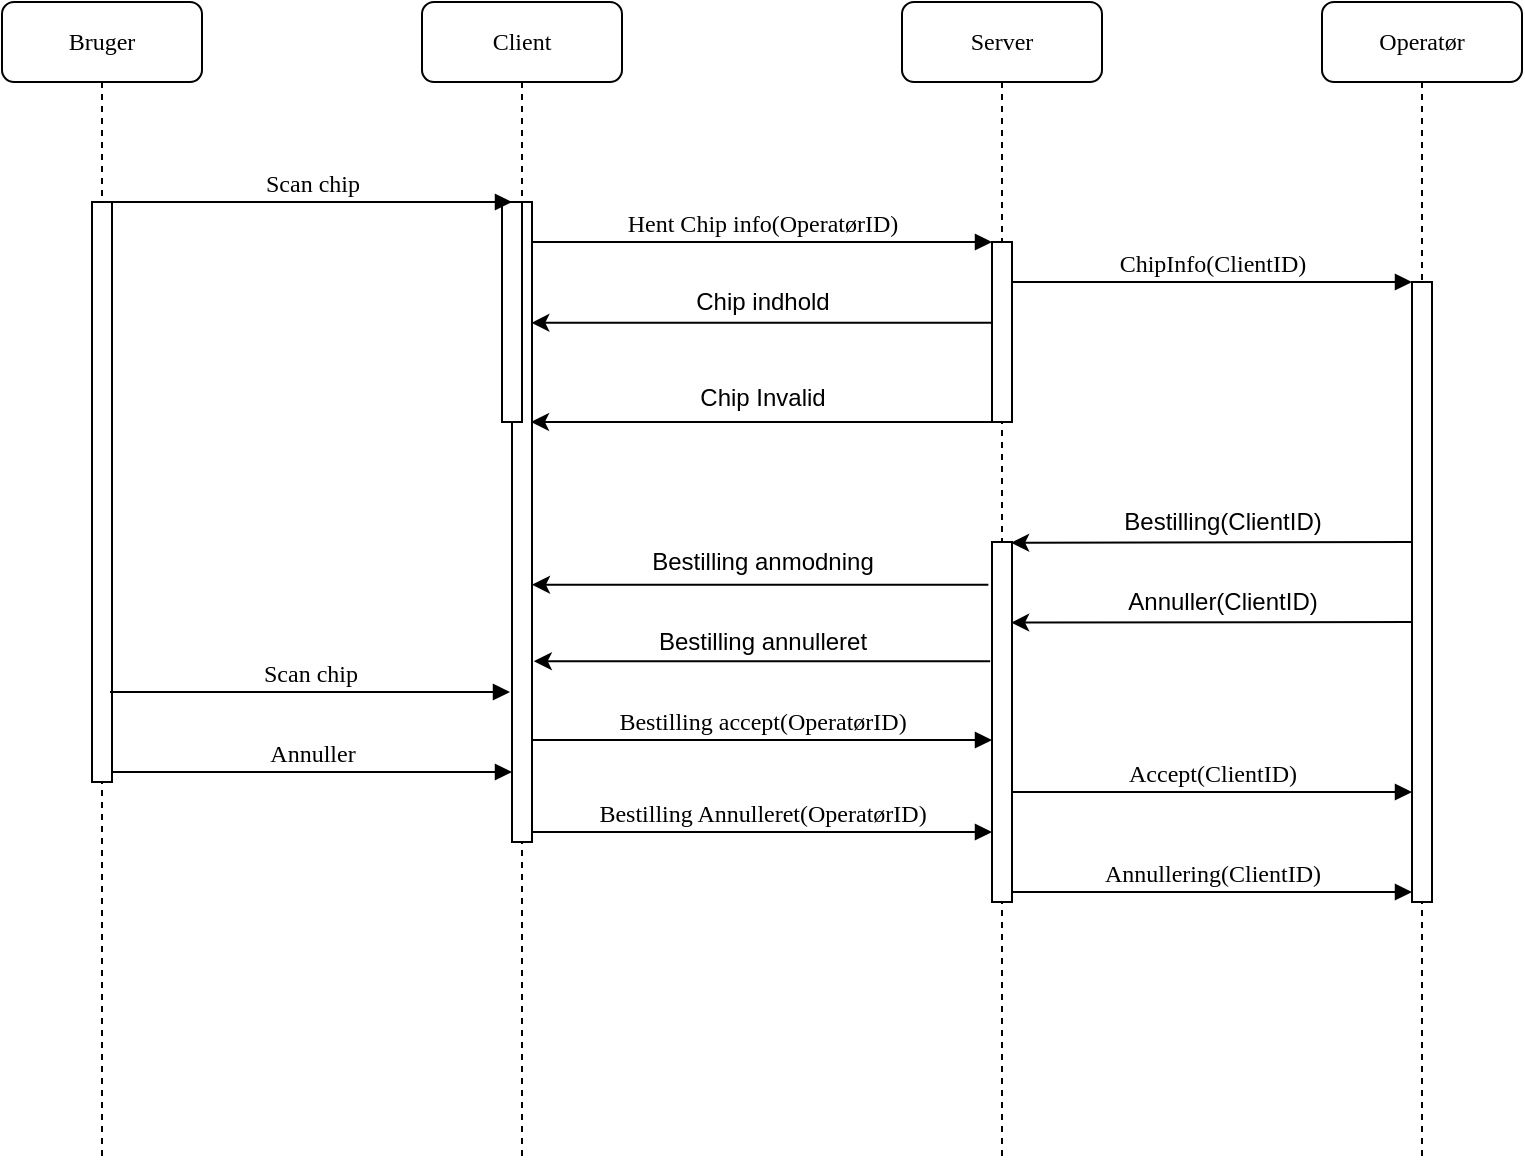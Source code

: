 <mxfile version="15.5.9" type="github">
  <diagram name="Page-1" id="13e1069c-82ec-6db2-03f1-153e76fe0fe0">
    <mxGraphModel dx="1422" dy="762" grid="1" gridSize="10" guides="1" tooltips="1" connect="1" arrows="1" fold="1" page="1" pageScale="1" pageWidth="1100" pageHeight="850" background="none" math="0" shadow="0">
      <root>
        <mxCell id="0" />
        <mxCell id="1" parent="0" />
        <mxCell id="7baba1c4bc27f4b0-2" value="Client" style="shape=umlLifeline;perimeter=lifelinePerimeter;whiteSpace=wrap;html=1;container=1;collapsible=0;recursiveResize=0;outlineConnect=0;rounded=1;shadow=0;comic=0;labelBackgroundColor=none;strokeWidth=1;fontFamily=Verdana;fontSize=12;align=center;" parent="1" vertex="1">
          <mxGeometry x="310" y="80" width="100" height="580" as="geometry" />
        </mxCell>
        <mxCell id="7baba1c4bc27f4b0-10" value="" style="html=1;points=[];perimeter=orthogonalPerimeter;rounded=0;shadow=0;comic=0;labelBackgroundColor=none;strokeWidth=1;fontFamily=Verdana;fontSize=12;align=center;" parent="7baba1c4bc27f4b0-2" vertex="1">
          <mxGeometry x="45" y="100" width="10" height="320" as="geometry" />
        </mxCell>
        <mxCell id="Jvo0MO1hLO-w6ds4bpoB-18" value="" style="html=1;points=[];perimeter=orthogonalPerimeter;rounded=0;shadow=0;comic=0;labelBackgroundColor=none;strokeWidth=1;fontFamily=Verdana;fontSize=12;align=center;" vertex="1" parent="7baba1c4bc27f4b0-2">
          <mxGeometry x="40" y="100" width="10" height="110" as="geometry" />
        </mxCell>
        <mxCell id="7baba1c4bc27f4b0-3" value="Server" style="shape=umlLifeline;perimeter=lifelinePerimeter;whiteSpace=wrap;html=1;container=1;collapsible=0;recursiveResize=0;outlineConnect=0;rounded=1;shadow=0;comic=0;labelBackgroundColor=none;strokeWidth=1;fontFamily=Verdana;fontSize=12;align=center;" parent="1" vertex="1">
          <mxGeometry x="550" y="80" width="100" height="580" as="geometry" />
        </mxCell>
        <mxCell id="7baba1c4bc27f4b0-13" value="" style="html=1;points=[];perimeter=orthogonalPerimeter;rounded=0;shadow=0;comic=0;labelBackgroundColor=none;strokeWidth=1;fontFamily=Verdana;fontSize=12;align=center;" parent="7baba1c4bc27f4b0-3" vertex="1">
          <mxGeometry x="45" y="120" width="10" height="90" as="geometry" />
        </mxCell>
        <mxCell id="Jvo0MO1hLO-w6ds4bpoB-6" value="" style="html=1;points=[];perimeter=orthogonalPerimeter;rounded=0;shadow=0;comic=0;labelBackgroundColor=none;strokeWidth=1;fontFamily=Verdana;fontSize=12;align=center;" vertex="1" parent="7baba1c4bc27f4b0-3">
          <mxGeometry x="45" y="270" width="10" height="180" as="geometry" />
        </mxCell>
        <mxCell id="7baba1c4bc27f4b0-4" value="Operatør" style="shape=umlLifeline;perimeter=lifelinePerimeter;whiteSpace=wrap;html=1;container=1;collapsible=0;recursiveResize=0;outlineConnect=0;rounded=1;shadow=0;comic=0;labelBackgroundColor=none;strokeWidth=1;fontFamily=Verdana;fontSize=12;align=center;" parent="1" vertex="1">
          <mxGeometry x="760" y="80" width="100" height="580" as="geometry" />
        </mxCell>
        <mxCell id="7baba1c4bc27f4b0-8" value="Bruger" style="shape=umlLifeline;perimeter=lifelinePerimeter;whiteSpace=wrap;html=1;container=1;collapsible=0;recursiveResize=0;outlineConnect=0;rounded=1;shadow=0;comic=0;labelBackgroundColor=none;strokeWidth=1;fontFamily=Verdana;fontSize=12;align=center;" parent="1" vertex="1">
          <mxGeometry x="100" y="80" width="100" height="580" as="geometry" />
        </mxCell>
        <mxCell id="7baba1c4bc27f4b0-9" value="" style="html=1;points=[];perimeter=orthogonalPerimeter;rounded=0;shadow=0;comic=0;labelBackgroundColor=none;strokeWidth=1;fontFamily=Verdana;fontSize=12;align=center;" parent="7baba1c4bc27f4b0-8" vertex="1">
          <mxGeometry x="45" y="100" width="10" height="290" as="geometry" />
        </mxCell>
        <mxCell id="7baba1c4bc27f4b0-16" value="" style="html=1;points=[];perimeter=orthogonalPerimeter;rounded=0;shadow=0;comic=0;labelBackgroundColor=none;strokeWidth=1;fontFamily=Verdana;fontSize=12;align=center;" parent="1" vertex="1">
          <mxGeometry x="805" y="220" width="10" height="310" as="geometry" />
        </mxCell>
        <mxCell id="7baba1c4bc27f4b0-17" value="ChipInfo(ClientID)" style="html=1;verticalAlign=bottom;endArrow=block;labelBackgroundColor=none;fontFamily=Verdana;fontSize=12;edgeStyle=elbowEdgeStyle;elbow=vertical;" parent="1" source="7baba1c4bc27f4b0-13" target="7baba1c4bc27f4b0-16" edge="1">
          <mxGeometry relative="1" as="geometry">
            <mxPoint x="660" y="220" as="sourcePoint" />
            <Array as="points">
              <mxPoint x="610" y="220" />
            </Array>
          </mxGeometry>
        </mxCell>
        <mxCell id="7baba1c4bc27f4b0-11" value="Scan chip" style="html=1;verticalAlign=bottom;endArrow=block;entryX=0;entryY=0;labelBackgroundColor=none;fontFamily=Verdana;fontSize=12;edgeStyle=elbowEdgeStyle;elbow=vertical;" parent="1" source="7baba1c4bc27f4b0-9" target="7baba1c4bc27f4b0-10" edge="1">
          <mxGeometry relative="1" as="geometry">
            <mxPoint x="220" y="190" as="sourcePoint" />
          </mxGeometry>
        </mxCell>
        <mxCell id="7baba1c4bc27f4b0-14" value="Hent Chip info(OperatørID)" style="html=1;verticalAlign=bottom;endArrow=block;entryX=0;entryY=0;labelBackgroundColor=none;fontFamily=Verdana;fontSize=12;edgeStyle=elbowEdgeStyle;elbow=vertical;" parent="1" source="7baba1c4bc27f4b0-10" target="7baba1c4bc27f4b0-13" edge="1">
          <mxGeometry relative="1" as="geometry">
            <mxPoint x="440" y="200" as="sourcePoint" />
          </mxGeometry>
        </mxCell>
        <mxCell id="Jvo0MO1hLO-w6ds4bpoB-2" value="" style="endArrow=classic;html=1;rounded=0;entryX=0.967;entryY=0.14;entryDx=0;entryDy=0;entryPerimeter=0;" edge="1" parent="1">
          <mxGeometry width="50" height="50" relative="1" as="geometry">
            <mxPoint x="595" y="240.4" as="sourcePoint" />
            <mxPoint x="364.67" y="240.4" as="targetPoint" />
          </mxGeometry>
        </mxCell>
        <mxCell id="Jvo0MO1hLO-w6ds4bpoB-3" value="Chip indhold" style="text;html=1;align=center;verticalAlign=middle;resizable=0;points=[];autosize=1;strokeColor=none;fillColor=none;" vertex="1" parent="1">
          <mxGeometry x="440" y="220" width="80" height="20" as="geometry" />
        </mxCell>
        <mxCell id="Jvo0MO1hLO-w6ds4bpoB-4" value="" style="endArrow=classic;html=1;rounded=0;entryX=0.9;entryY=0.265;entryDx=0;entryDy=0;entryPerimeter=0;" edge="1" parent="1">
          <mxGeometry width="50" height="50" relative="1" as="geometry">
            <mxPoint x="595.5" y="290.0" as="sourcePoint" />
            <mxPoint x="364.5" y="290.0" as="targetPoint" />
          </mxGeometry>
        </mxCell>
        <mxCell id="Jvo0MO1hLO-w6ds4bpoB-5" value="Chip Invalid" style="text;html=1;align=center;verticalAlign=middle;resizable=0;points=[];autosize=1;strokeColor=none;fillColor=none;" vertex="1" parent="1">
          <mxGeometry x="440" y="268" width="80" height="20" as="geometry" />
        </mxCell>
        <mxCell id="Jvo0MO1hLO-w6ds4bpoB-7" value="" style="endArrow=classic;html=1;rounded=0;entryX=0.958;entryY=0.002;entryDx=0;entryDy=0;entryPerimeter=0;" edge="1" parent="1" target="Jvo0MO1hLO-w6ds4bpoB-6">
          <mxGeometry width="50" height="50" relative="1" as="geometry">
            <mxPoint x="805.0" y="350.0" as="sourcePoint" />
            <mxPoint x="610" y="350" as="targetPoint" />
          </mxGeometry>
        </mxCell>
        <mxCell id="Jvo0MO1hLO-w6ds4bpoB-9" value="Bestilling(ClientID)" style="text;html=1;align=center;verticalAlign=middle;resizable=0;points=[];autosize=1;strokeColor=none;fillColor=none;" vertex="1" parent="1">
          <mxGeometry x="655" y="330" width="110" height="20" as="geometry" />
        </mxCell>
        <mxCell id="Jvo0MO1hLO-w6ds4bpoB-10" value="" style="endArrow=classic;html=1;rounded=0;exitX=-0.181;exitY=0.163;exitDx=0;exitDy=0;exitPerimeter=0;" edge="1" parent="1">
          <mxGeometry width="50" height="50" relative="1" as="geometry">
            <mxPoint x="593.19" y="371.34" as="sourcePoint" />
            <mxPoint x="365" y="371.34" as="targetPoint" />
          </mxGeometry>
        </mxCell>
        <mxCell id="Jvo0MO1hLO-w6ds4bpoB-11" value="Bestilling anmodning" style="text;html=1;align=center;verticalAlign=middle;resizable=0;points=[];autosize=1;strokeColor=none;fillColor=none;" vertex="1" parent="1">
          <mxGeometry x="415" y="350" width="130" height="20" as="geometry" />
        </mxCell>
        <mxCell id="Jvo0MO1hLO-w6ds4bpoB-12" value="Scan chip" style="html=1;verticalAlign=bottom;endArrow=block;entryX=0;entryY=0;labelBackgroundColor=none;fontFamily=Verdana;fontSize=12;edgeStyle=elbowEdgeStyle;elbow=vertical;" edge="1" parent="1">
          <mxGeometry relative="1" as="geometry">
            <mxPoint x="154" y="425" as="sourcePoint" />
            <mxPoint x="354" y="425.0" as="targetPoint" />
          </mxGeometry>
        </mxCell>
        <mxCell id="Jvo0MO1hLO-w6ds4bpoB-13" value="Bestilling accept(OperatørID)" style="html=1;verticalAlign=bottom;endArrow=block;entryX=0;entryY=0;labelBackgroundColor=none;fontFamily=Verdana;fontSize=12;edgeStyle=elbowEdgeStyle;elbow=vertical;" edge="1" parent="1">
          <mxGeometry relative="1" as="geometry">
            <mxPoint x="365" y="449" as="sourcePoint" />
            <mxPoint x="595" y="449.0" as="targetPoint" />
          </mxGeometry>
        </mxCell>
        <mxCell id="Jvo0MO1hLO-w6ds4bpoB-14" value="Bestilling Annulleret(OperatørID)" style="html=1;verticalAlign=bottom;endArrow=block;entryX=0;entryY=0;labelBackgroundColor=none;fontFamily=Verdana;fontSize=12;edgeStyle=elbowEdgeStyle;elbow=vertical;" edge="1" parent="1">
          <mxGeometry relative="1" as="geometry">
            <mxPoint x="365" y="495" as="sourcePoint" />
            <mxPoint x="595" y="495" as="targetPoint" />
            <mxPoint as="offset" />
          </mxGeometry>
        </mxCell>
        <mxCell id="Jvo0MO1hLO-w6ds4bpoB-15" value="Annullering(ClientID)" style="html=1;verticalAlign=bottom;endArrow=block;labelBackgroundColor=none;fontFamily=Verdana;fontSize=12;edgeStyle=elbowEdgeStyle;elbow=vertical;" edge="1" parent="1">
          <mxGeometry relative="1" as="geometry">
            <mxPoint x="605" y="525" as="sourcePoint" />
            <Array as="points">
              <mxPoint x="610" y="525" />
            </Array>
            <mxPoint x="805" y="525" as="targetPoint" />
          </mxGeometry>
        </mxCell>
        <mxCell id="Jvo0MO1hLO-w6ds4bpoB-16" value="Accept(ClientID)" style="html=1;verticalAlign=bottom;endArrow=block;labelBackgroundColor=none;fontFamily=Verdana;fontSize=12;edgeStyle=elbowEdgeStyle;elbow=vertical;" edge="1" parent="1">
          <mxGeometry relative="1" as="geometry">
            <mxPoint x="605" y="475" as="sourcePoint" />
            <Array as="points">
              <mxPoint x="610" y="475" />
            </Array>
            <mxPoint x="805" y="475" as="targetPoint" />
          </mxGeometry>
        </mxCell>
        <mxCell id="Jvo0MO1hLO-w6ds4bpoB-17" value="Annuller" style="html=1;verticalAlign=bottom;endArrow=block;entryX=0;entryY=0;labelBackgroundColor=none;fontFamily=Verdana;fontSize=12;edgeStyle=elbowEdgeStyle;elbow=vertical;" edge="1" parent="1">
          <mxGeometry relative="1" as="geometry">
            <mxPoint x="155" y="465" as="sourcePoint" />
            <mxPoint x="355" y="465.0" as="targetPoint" />
          </mxGeometry>
        </mxCell>
        <mxCell id="Jvo0MO1hLO-w6ds4bpoB-19" value="" style="endArrow=classic;html=1;rounded=0;entryX=0.958;entryY=0.002;entryDx=0;entryDy=0;entryPerimeter=0;" edge="1" parent="1">
          <mxGeometry width="50" height="50" relative="1" as="geometry">
            <mxPoint x="805.0" y="390.0" as="sourcePoint" />
            <mxPoint x="604.58" y="390.3" as="targetPoint" />
          </mxGeometry>
        </mxCell>
        <mxCell id="Jvo0MO1hLO-w6ds4bpoB-20" value="Annuller(ClientID)" style="text;html=1;align=center;verticalAlign=middle;resizable=0;points=[];autosize=1;strokeColor=none;fillColor=none;" vertex="1" parent="1">
          <mxGeometry x="655" y="370" width="110" height="20" as="geometry" />
        </mxCell>
        <mxCell id="Jvo0MO1hLO-w6ds4bpoB-21" value="" style="endArrow=classic;html=1;rounded=0;exitX=-0.181;exitY=0.163;exitDx=0;exitDy=0;exitPerimeter=0;" edge="1" parent="1">
          <mxGeometry width="50" height="50" relative="1" as="geometry">
            <mxPoint x="594.1" y="409.58" as="sourcePoint" />
            <mxPoint x="365.91" y="409.58" as="targetPoint" />
          </mxGeometry>
        </mxCell>
        <mxCell id="Jvo0MO1hLO-w6ds4bpoB-22" value="Bestilling annulleret" style="text;html=1;align=center;verticalAlign=middle;resizable=0;points=[];autosize=1;strokeColor=none;fillColor=none;" vertex="1" parent="1">
          <mxGeometry x="420" y="390" width="120" height="20" as="geometry" />
        </mxCell>
      </root>
    </mxGraphModel>
  </diagram>
</mxfile>
